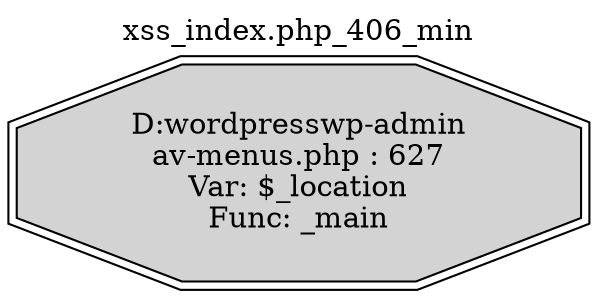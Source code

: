digraph cfg {
  label="xss_index.php_406_min";
  labelloc=t;
  n1 [shape=doubleoctagon, label="D:\wordpress\wp-admin\nav-menus.php : 627\nVar: $_location\nFunc: _main\n",style=filled];
}
